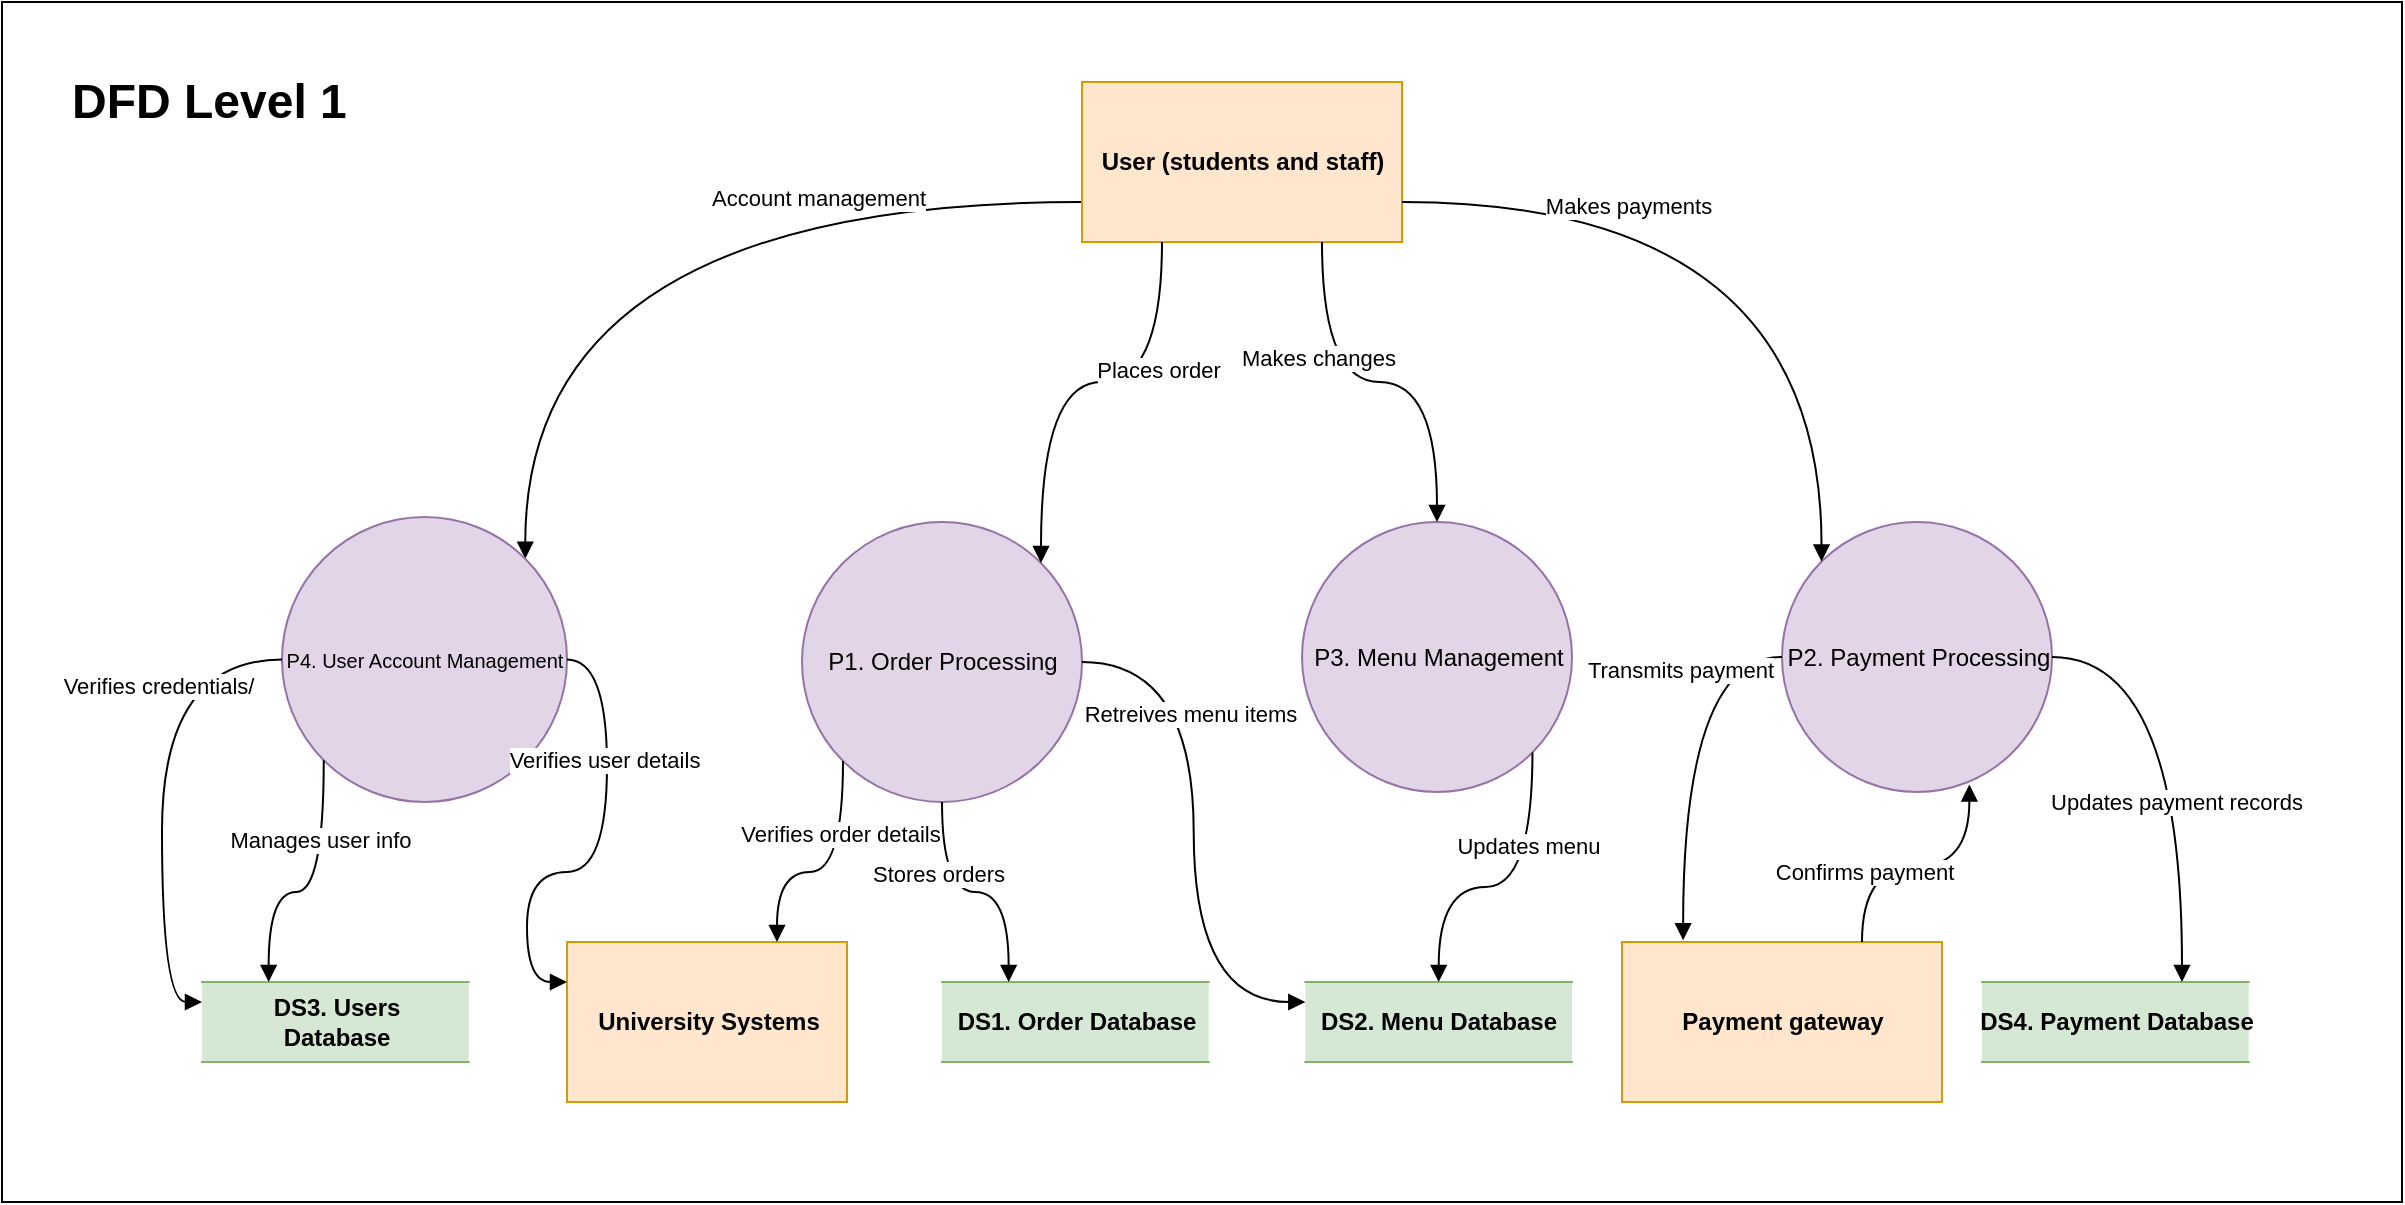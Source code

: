 <mxfile version="23.0.1" type="google">
  <diagram name="Page-1" id="utXEo3jkyjWKk6HsDn0n">
    <mxGraphModel grid="1" page="1" gridSize="10" guides="1" tooltips="1" connect="1" arrows="1" fold="1" pageScale="1" pageWidth="850" pageHeight="1100" math="0" shadow="0">
      <root>
        <mxCell id="0" />
        <mxCell id="1" parent="0" />
        <mxCell id="ccat_9VGCG8ta8O_mmiu-151" value="" style="rounded=0;whiteSpace=wrap;html=1;" vertex="1" parent="1">
          <mxGeometry x="-120" y="840" width="1200" height="600" as="geometry" />
        </mxCell>
        <mxCell id="ccat_9VGCG8ta8O_mmiu-4" value="P1. Order Processing" style="shape=ellipse;html=1;dashed=0;whitespace=wrap;aspect=fixed;perimeter=ellipsePerimeter;fillColor=#e1d5e7;strokeColor=#9673a6;" vertex="1" parent="1">
          <mxGeometry x="280" y="1100" width="140" height="140" as="geometry" />
        </mxCell>
        <mxCell id="ccat_9VGCG8ta8O_mmiu-5" value="&lt;b&gt;University Systems&lt;/b&gt;" style="html=1;dashed=0;whitespace=wrap;fillColor=#ffe6cc;strokeColor=#d79b00;" vertex="1" parent="1">
          <mxGeometry x="162.5" y="1310" width="140" height="80" as="geometry" />
        </mxCell>
        <mxCell id="ccat_9VGCG8ta8O_mmiu-6" style="edgeStyle=orthogonalEdgeStyle;orthogonalLoop=1;jettySize=auto;html=1;curved=1;endArrow=block;endFill=1;entryX=1;entryY=0;entryDx=0;entryDy=0;exitX=0;exitY=0.75;exitDx=0;exitDy=0;" edge="1" parent="1" source="ccat_9VGCG8ta8O_mmiu-11" target="ccat_9VGCG8ta8O_mmiu-8">
          <mxGeometry relative="1" as="geometry">
            <mxPoint x="345" y="930" as="sourcePoint" />
            <mxPoint x="505" y="1110" as="targetPoint" />
          </mxGeometry>
        </mxCell>
        <mxCell id="ccat_9VGCG8ta8O_mmiu-7" value="Account management" style="edgeLabel;html=1;align=center;verticalAlign=middle;resizable=0;points=[];" connectable="0" vertex="1" parent="ccat_9VGCG8ta8O_mmiu-6">
          <mxGeometry x="-0.419" y="-2" relative="1" as="geometry">
            <mxPoint as="offset" />
          </mxGeometry>
        </mxCell>
        <mxCell id="ccat_9VGCG8ta8O_mmiu-8" value="&lt;font style=&quot;font-size: 10px;&quot;&gt;P4. User Account Management&lt;/font&gt;" style="shape=ellipse;html=1;dashed=0;whitespace=wrap;aspect=fixed;perimeter=ellipsePerimeter;fillColor=#e1d5e7;strokeColor=#9673a6;" vertex="1" parent="1">
          <mxGeometry x="20" y="1097.5" width="142.5" height="142.5" as="geometry" />
        </mxCell>
        <mxCell id="ccat_9VGCG8ta8O_mmiu-9" value="P3. Menu Management" style="shape=ellipse;html=1;dashed=0;whitespace=wrap;aspect=fixed;perimeter=ellipsePerimeter;fillColor=#e1d5e7;strokeColor=#9673a6;" vertex="1" parent="1">
          <mxGeometry x="530" y="1100" width="135" height="135" as="geometry" />
        </mxCell>
        <mxCell id="ccat_9VGCG8ta8O_mmiu-10" value="P2. Payment Processing" style="shape=ellipse;html=1;dashed=0;whitespace=wrap;aspect=fixed;perimeter=ellipsePerimeter;fillColor=#e1d5e7;strokeColor=#9673a6;" vertex="1" parent="1">
          <mxGeometry x="770" y="1100" width="135" height="135" as="geometry" />
        </mxCell>
        <mxCell id="ccat_9VGCG8ta8O_mmiu-11" value="&lt;b&gt;User (students and staff)&lt;/b&gt;" style="html=1;dashed=0;whitespace=wrap;fillColor=#ffe6cc;strokeColor=#d79b00;" vertex="1" parent="1">
          <mxGeometry x="420" y="880" width="160" height="80" as="geometry" />
        </mxCell>
        <mxCell id="ccat_9VGCG8ta8O_mmiu-41" style="edgeStyle=orthogonalEdgeStyle;curved=1;orthogonalLoop=1;jettySize=auto;html=1;entryX=0.5;entryY=0;entryDx=0;entryDy=0;" edge="1" parent="1">
          <mxGeometry relative="1" as="geometry">
            <Array as="points">
              <mxPoint x="620" y="1120" />
              <mxPoint x="65" y="1120" />
            </Array>
            <mxPoint x="620" y="1170" as="sourcePoint" />
          </mxGeometry>
        </mxCell>
        <mxCell id="ccat_9VGCG8ta8O_mmiu-42" value="Makes Request" style="edgeLabel;html=1;align=center;verticalAlign=middle;resizable=0;points=[];" connectable="0" vertex="1" parent="ccat_9VGCG8ta8O_mmiu-41">
          <mxGeometry x="0.056" y="3" relative="1" as="geometry">
            <mxPoint as="offset" />
          </mxGeometry>
        </mxCell>
        <mxCell id="ccat_9VGCG8ta8O_mmiu-114" value="&lt;b&gt;DS3. Users&lt;br&gt;Database&lt;/b&gt;" style="html=1;dashed=0;whitespace=wrap;shape=partialRectangle;right=0;left=0;fillColor=#d5e8d4;strokeColor=#82b366;" vertex="1" parent="1">
          <mxGeometry x="-20" y="1330" width="133.33" height="40" as="geometry" />
        </mxCell>
        <mxCell id="ccat_9VGCG8ta8O_mmiu-116" value="&lt;b&gt;Payment gateway&lt;/b&gt;" style="html=1;dashed=0;whitespace=wrap;fillColor=#ffe6cc;strokeColor=#d79b00;" vertex="1" parent="1">
          <mxGeometry x="690" y="1310" width="160" height="80" as="geometry" />
        </mxCell>
        <mxCell id="ccat_9VGCG8ta8O_mmiu-118" value="&lt;b&gt;DS1. Order Database&lt;/b&gt;" style="html=1;dashed=0;whitespace=wrap;shape=partialRectangle;right=0;left=0;fillColor=#d5e8d4;strokeColor=#82b366;" vertex="1" parent="1">
          <mxGeometry x="350" y="1330" width="133.33" height="40" as="geometry" />
        </mxCell>
        <mxCell id="ccat_9VGCG8ta8O_mmiu-119" value="&lt;b&gt;DS4. Payment Database&lt;/b&gt;" style="html=1;dashed=0;whitespace=wrap;shape=partialRectangle;right=0;left=0;fillColor=#d5e8d4;strokeColor=#82b366;" vertex="1" parent="1">
          <mxGeometry x="870" y="1330" width="133.33" height="40" as="geometry" />
        </mxCell>
        <mxCell id="ccat_9VGCG8ta8O_mmiu-120" value="&lt;b&gt;DS2. Menu Database&lt;/b&gt;" style="html=1;dashed=0;whitespace=wrap;shape=partialRectangle;right=0;left=0;fillColor=#d5e8d4;strokeColor=#82b366;" vertex="1" parent="1">
          <mxGeometry x="531.67" y="1330" width="133.33" height="40" as="geometry" />
        </mxCell>
        <mxCell id="ccat_9VGCG8ta8O_mmiu-122" style="edgeStyle=orthogonalEdgeStyle;orthogonalLoop=1;jettySize=auto;html=1;curved=1;endArrow=block;endFill=1;entryX=0;entryY=0;entryDx=0;entryDy=0;exitX=1;exitY=0.75;exitDx=0;exitDy=0;" edge="1" parent="1" source="ccat_9VGCG8ta8O_mmiu-11" target="ccat_9VGCG8ta8O_mmiu-10">
          <mxGeometry relative="1" as="geometry">
            <mxPoint x="811" y="940" as="sourcePoint" />
            <mxPoint x="520" y="1158" as="targetPoint" />
          </mxGeometry>
        </mxCell>
        <mxCell id="ccat_9VGCG8ta8O_mmiu-123" value="Makes payments" style="edgeLabel;html=1;align=center;verticalAlign=middle;resizable=0;points=[];" connectable="0" vertex="1" parent="ccat_9VGCG8ta8O_mmiu-122">
          <mxGeometry x="-0.419" y="-2" relative="1" as="geometry">
            <mxPoint as="offset" />
          </mxGeometry>
        </mxCell>
        <mxCell id="ccat_9VGCG8ta8O_mmiu-125" style="edgeStyle=orthogonalEdgeStyle;orthogonalLoop=1;jettySize=auto;html=1;curved=1;endArrow=block;endFill=1;entryX=0.5;entryY=0;entryDx=0;entryDy=0;exitX=0.75;exitY=1;exitDx=0;exitDy=0;" edge="1" parent="1" source="ccat_9VGCG8ta8O_mmiu-11" target="ccat_9VGCG8ta8O_mmiu-9">
          <mxGeometry relative="1" as="geometry">
            <mxPoint x="530" y="940" as="sourcePoint" />
            <mxPoint x="730" y="1160" as="targetPoint" />
          </mxGeometry>
        </mxCell>
        <mxCell id="ccat_9VGCG8ta8O_mmiu-126" value="Makes changes" style="edgeLabel;html=1;align=center;verticalAlign=middle;resizable=0;points=[];" connectable="0" vertex="1" parent="ccat_9VGCG8ta8O_mmiu-125">
          <mxGeometry x="-0.419" y="-2" relative="1" as="geometry">
            <mxPoint as="offset" />
          </mxGeometry>
        </mxCell>
        <mxCell id="ccat_9VGCG8ta8O_mmiu-127" style="edgeStyle=orthogonalEdgeStyle;orthogonalLoop=1;jettySize=auto;html=1;curved=1;endArrow=block;endFill=1;entryX=1;entryY=0;entryDx=0;entryDy=0;exitX=0.25;exitY=1;exitDx=0;exitDy=0;" edge="1" parent="1" source="ccat_9VGCG8ta8O_mmiu-11" target="ccat_9VGCG8ta8O_mmiu-4">
          <mxGeometry relative="1" as="geometry">
            <mxPoint x="440" y="960" as="sourcePoint" />
            <mxPoint x="488" y="1140" as="targetPoint" />
          </mxGeometry>
        </mxCell>
        <mxCell id="ccat_9VGCG8ta8O_mmiu-128" value="Places order" style="edgeLabel;html=1;align=center;verticalAlign=middle;resizable=0;points=[];" connectable="0" vertex="1" parent="ccat_9VGCG8ta8O_mmiu-127">
          <mxGeometry x="-0.419" y="-2" relative="1" as="geometry">
            <mxPoint as="offset" />
          </mxGeometry>
        </mxCell>
        <mxCell id="ccat_9VGCG8ta8O_mmiu-129" style="edgeStyle=orthogonalEdgeStyle;orthogonalLoop=1;jettySize=auto;html=1;curved=1;endArrow=block;endFill=1;entryX=0;entryY=0.25;entryDx=0;entryDy=0;exitX=0;exitY=0.5;exitDx=0;exitDy=0;" edge="1" parent="1" source="ccat_9VGCG8ta8O_mmiu-8" target="ccat_9VGCG8ta8O_mmiu-114">
          <mxGeometry relative="1" as="geometry">
            <mxPoint x="8" y="1260" as="sourcePoint" />
            <mxPoint x="-280" y="1478" as="targetPoint" />
          </mxGeometry>
        </mxCell>
        <mxCell id="ccat_9VGCG8ta8O_mmiu-130" value="Verifies credentials/" style="edgeLabel;html=1;align=center;verticalAlign=middle;resizable=0;points=[];" connectable="0" vertex="1" parent="ccat_9VGCG8ta8O_mmiu-129">
          <mxGeometry x="-0.419" y="-2" relative="1" as="geometry">
            <mxPoint as="offset" />
          </mxGeometry>
        </mxCell>
        <mxCell id="ccat_9VGCG8ta8O_mmiu-131" style="edgeStyle=orthogonalEdgeStyle;orthogonalLoop=1;jettySize=auto;html=1;curved=1;endArrow=block;endFill=1;entryX=0;entryY=0.25;entryDx=0;entryDy=0;exitX=1;exitY=0.5;exitDx=0;exitDy=0;" edge="1" parent="1" source="ccat_9VGCG8ta8O_mmiu-8" target="ccat_9VGCG8ta8O_mmiu-5">
          <mxGeometry relative="1" as="geometry">
            <mxPoint x="158" y="1251" as="sourcePoint" />
            <mxPoint x="-130" y="1469" as="targetPoint" />
          </mxGeometry>
        </mxCell>
        <mxCell id="ccat_9VGCG8ta8O_mmiu-132" value="Verifies user details" style="edgeLabel;html=1;align=center;verticalAlign=middle;resizable=0;points=[];" connectable="0" vertex="1" parent="ccat_9VGCG8ta8O_mmiu-131">
          <mxGeometry x="-0.419" y="-2" relative="1" as="geometry">
            <mxPoint as="offset" />
          </mxGeometry>
        </mxCell>
        <mxCell id="ccat_9VGCG8ta8O_mmiu-134" style="edgeStyle=orthogonalEdgeStyle;orthogonalLoop=1;jettySize=auto;html=1;curved=1;endArrow=block;endFill=1;entryX=0.25;entryY=0;entryDx=0;entryDy=0;exitX=0;exitY=1;exitDx=0;exitDy=0;" edge="1" parent="1" source="ccat_9VGCG8ta8O_mmiu-8" target="ccat_9VGCG8ta8O_mmiu-114">
          <mxGeometry relative="1" as="geometry">
            <mxPoint x="20" y="1200" as="sourcePoint" />
            <mxPoint x="-20" y="1370" as="targetPoint" />
          </mxGeometry>
        </mxCell>
        <mxCell id="ccat_9VGCG8ta8O_mmiu-135" value="Manages user info" style="edgeLabel;html=1;align=center;verticalAlign=middle;resizable=0;points=[];" connectable="0" vertex="1" parent="ccat_9VGCG8ta8O_mmiu-134">
          <mxGeometry x="-0.419" y="-2" relative="1" as="geometry">
            <mxPoint as="offset" />
          </mxGeometry>
        </mxCell>
        <mxCell id="ccat_9VGCG8ta8O_mmiu-136" style="edgeStyle=orthogonalEdgeStyle;orthogonalLoop=1;jettySize=auto;html=1;curved=1;endArrow=block;endFill=1;entryX=0.75;entryY=0;entryDx=0;entryDy=0;exitX=0;exitY=1;exitDx=0;exitDy=0;" edge="1" parent="1" source="ccat_9VGCG8ta8O_mmiu-4" target="ccat_9VGCG8ta8O_mmiu-5">
          <mxGeometry relative="1" as="geometry">
            <mxPoint x="385.5" y="1270" as="sourcePoint" />
            <mxPoint x="314.5" y="1471" as="targetPoint" />
          </mxGeometry>
        </mxCell>
        <mxCell id="ccat_9VGCG8ta8O_mmiu-137" value="Verifies order details" style="edgeLabel;html=1;align=center;verticalAlign=middle;resizable=0;points=[];" connectable="0" vertex="1" parent="ccat_9VGCG8ta8O_mmiu-136">
          <mxGeometry x="-0.419" y="-2" relative="1" as="geometry">
            <mxPoint as="offset" />
          </mxGeometry>
        </mxCell>
        <mxCell id="ccat_9VGCG8ta8O_mmiu-138" style="edgeStyle=orthogonalEdgeStyle;orthogonalLoop=1;jettySize=auto;html=1;curved=1;endArrow=block;endFill=1;entryX=0.25;entryY=0;entryDx=0;entryDy=0;exitX=0.5;exitY=1;exitDx=0;exitDy=0;" edge="1" parent="1" source="ccat_9VGCG8ta8O_mmiu-4" target="ccat_9VGCG8ta8O_mmiu-118">
          <mxGeometry relative="1" as="geometry">
            <mxPoint x="370" y="1250" as="sourcePoint" />
            <mxPoint x="383.5" y="1502" as="targetPoint" />
          </mxGeometry>
        </mxCell>
        <mxCell id="ccat_9VGCG8ta8O_mmiu-139" value="Stores orders" style="edgeLabel;html=1;align=center;verticalAlign=middle;resizable=0;points=[];" connectable="0" vertex="1" parent="ccat_9VGCG8ta8O_mmiu-138">
          <mxGeometry x="-0.419" y="-2" relative="1" as="geometry">
            <mxPoint as="offset" />
          </mxGeometry>
        </mxCell>
        <mxCell id="ccat_9VGCG8ta8O_mmiu-140" style="edgeStyle=orthogonalEdgeStyle;orthogonalLoop=1;jettySize=auto;html=1;curved=1;endArrow=block;endFill=1;entryX=0;entryY=0.25;entryDx=0;entryDy=0;exitX=1;exitY=0.5;exitDx=0;exitDy=0;" edge="1" parent="1" source="ccat_9VGCG8ta8O_mmiu-4" target="ccat_9VGCG8ta8O_mmiu-120">
          <mxGeometry relative="1" as="geometry">
            <mxPoint x="440" y="1235" as="sourcePoint" />
            <mxPoint x="453.5" y="1487" as="targetPoint" />
          </mxGeometry>
        </mxCell>
        <mxCell id="ccat_9VGCG8ta8O_mmiu-141" value="Retreives menu items" style="edgeLabel;html=1;align=center;verticalAlign=middle;resizable=0;points=[];" connectable="0" vertex="1" parent="ccat_9VGCG8ta8O_mmiu-140">
          <mxGeometry x="-0.419" y="-2" relative="1" as="geometry">
            <mxPoint as="offset" />
          </mxGeometry>
        </mxCell>
        <mxCell id="ccat_9VGCG8ta8O_mmiu-142" style="edgeStyle=orthogonalEdgeStyle;orthogonalLoop=1;jettySize=auto;html=1;curved=1;endArrow=block;endFill=1;exitX=1;exitY=1;exitDx=0;exitDy=0;" edge="1" parent="1" source="ccat_9VGCG8ta8O_mmiu-9" target="ccat_9VGCG8ta8O_mmiu-120">
          <mxGeometry relative="1" as="geometry">
            <mxPoint x="530" y="1265" as="sourcePoint" />
            <mxPoint x="642" y="1435" as="targetPoint" />
          </mxGeometry>
        </mxCell>
        <mxCell id="ccat_9VGCG8ta8O_mmiu-143" value="Updates menu" style="edgeLabel;html=1;align=center;verticalAlign=middle;resizable=0;points=[];" connectable="0" vertex="1" parent="ccat_9VGCG8ta8O_mmiu-142">
          <mxGeometry x="-0.419" y="-2" relative="1" as="geometry">
            <mxPoint as="offset" />
          </mxGeometry>
        </mxCell>
        <mxCell id="ccat_9VGCG8ta8O_mmiu-144" style="edgeStyle=orthogonalEdgeStyle;orthogonalLoop=1;jettySize=auto;html=1;curved=1;endArrow=block;endFill=1;entryX=0.75;entryY=0;entryDx=0;entryDy=0;exitX=1;exitY=0.5;exitDx=0;exitDy=0;" edge="1" parent="1" source="ccat_9VGCG8ta8O_mmiu-10" target="ccat_9VGCG8ta8O_mmiu-119">
          <mxGeometry relative="1" as="geometry">
            <mxPoint x="950" y="1200" as="sourcePoint" />
            <mxPoint x="1062" y="1370" as="targetPoint" />
          </mxGeometry>
        </mxCell>
        <mxCell id="ccat_9VGCG8ta8O_mmiu-146" value="Updates payment records" style="edgeLabel;html=1;align=center;verticalAlign=middle;resizable=0;points=[];" connectable="0" vertex="1" parent="ccat_9VGCG8ta8O_mmiu-144">
          <mxGeometry x="0.205" y="-3" relative="1" as="geometry">
            <mxPoint as="offset" />
          </mxGeometry>
        </mxCell>
        <mxCell id="ccat_9VGCG8ta8O_mmiu-147" style="edgeStyle=orthogonalEdgeStyle;orthogonalLoop=1;jettySize=auto;html=1;curved=1;endArrow=block;endFill=1;exitX=0;exitY=0.5;exitDx=0;exitDy=0;entryX=0.191;entryY=-0.011;entryDx=0;entryDy=0;entryPerimeter=0;" edge="1" parent="1" source="ccat_9VGCG8ta8O_mmiu-10" target="ccat_9VGCG8ta8O_mmiu-116">
          <mxGeometry relative="1" as="geometry">
            <mxPoint x="757" y="1195" as="sourcePoint" />
            <mxPoint x="710" y="1310" as="targetPoint" />
          </mxGeometry>
        </mxCell>
        <mxCell id="ccat_9VGCG8ta8O_mmiu-148" value="Transmits payment" style="edgeLabel;html=1;align=center;verticalAlign=middle;resizable=0;points=[];" connectable="0" vertex="1" parent="ccat_9VGCG8ta8O_mmiu-147">
          <mxGeometry x="-0.419" y="-2" relative="1" as="geometry">
            <mxPoint as="offset" />
          </mxGeometry>
        </mxCell>
        <mxCell id="ccat_9VGCG8ta8O_mmiu-149" style="edgeStyle=orthogonalEdgeStyle;orthogonalLoop=1;jettySize=auto;html=1;curved=1;endArrow=block;endFill=1;exitX=0.75;exitY=0;exitDx=0;exitDy=0;entryX=0.694;entryY=0.972;entryDx=0;entryDy=0;entryPerimeter=0;" edge="1" parent="1" source="ccat_9VGCG8ta8O_mmiu-116" target="ccat_9VGCG8ta8O_mmiu-10">
          <mxGeometry relative="1" as="geometry">
            <mxPoint x="817" y="1250" as="sourcePoint" />
            <mxPoint x="770" y="1365" as="targetPoint" />
          </mxGeometry>
        </mxCell>
        <mxCell id="ccat_9VGCG8ta8O_mmiu-150" value="Confirms payment" style="edgeLabel;html=1;align=center;verticalAlign=middle;resizable=0;points=[];" connectable="0" vertex="1" parent="ccat_9VGCG8ta8O_mmiu-149">
          <mxGeometry x="-0.419" y="-2" relative="1" as="geometry">
            <mxPoint as="offset" />
          </mxGeometry>
        </mxCell>
        <mxCell id="ccat_9VGCG8ta8O_mmiu-153" value="&lt;h1&gt;DFD Level 1&lt;/h1&gt;" style="text;html=1;strokeColor=none;fillColor=none;spacing=5;spacingTop=-20;whiteSpace=wrap;overflow=hidden;rounded=0;" vertex="1" parent="1">
          <mxGeometry x="-90" y="870" width="190" height="120" as="geometry" />
        </mxCell>
      </root>
    </mxGraphModel>
  </diagram>
</mxfile>
